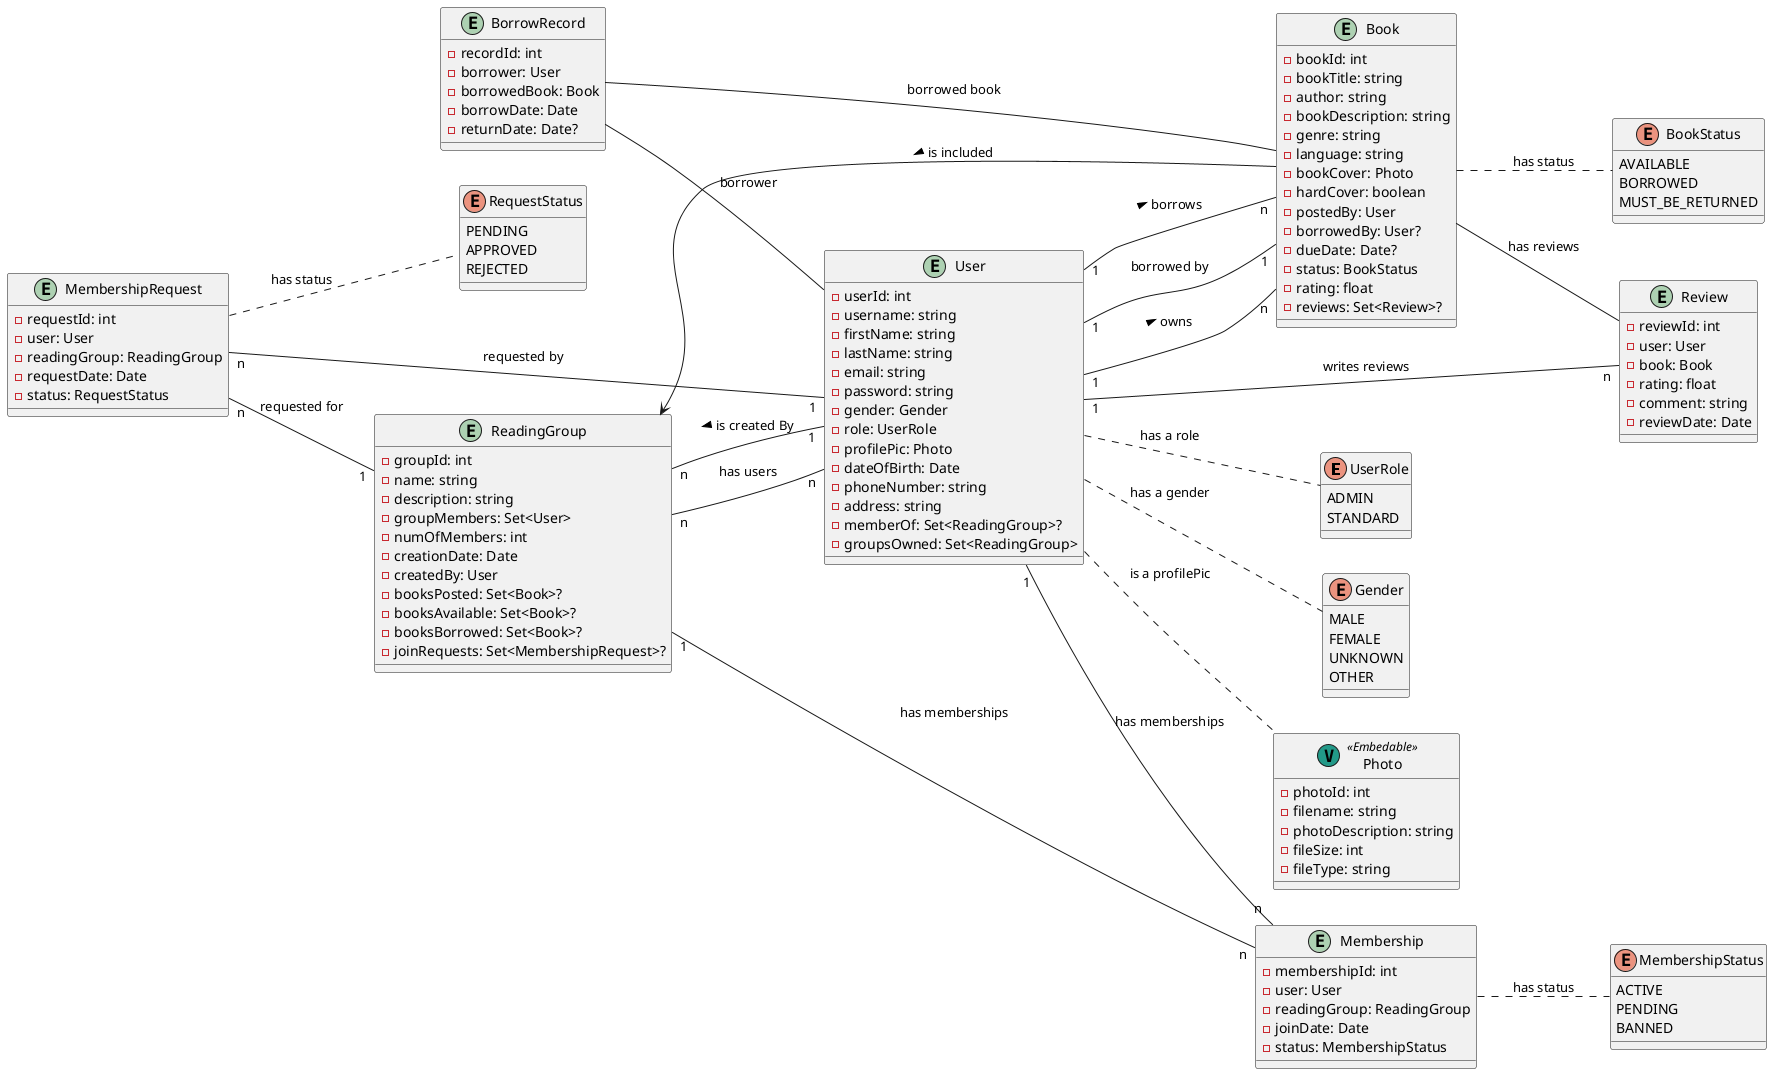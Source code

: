 @startuml

left to right direction

enum UserRole {
  ADMIN
  STANDARD
}

entity BorrowRecord {
  -recordId: int
  -borrower: User
  -borrowedBook: Book
  -borrowDate: Date
  -returnDate: Date?
}

entity Review {
  -reviewId: int
  -user: User
  -book: Book
  -rating: float
  -comment: string
  -reviewDate: Date
}

enum RequestStatus {
  PENDING
  APPROVED
  REJECTED
}

entity Book {
  -bookId: int
  -bookTitle: string
  -author: string
  -bookDescription: string
  -genre: string
  - language: string
  -bookCover: Photo
  -hardCover: boolean
  -postedBy: User
  -borrowedBy: User?
  -dueDate: Date?
  -status: BookStatus
  -rating: float
  -reviews: Set<Review>?
}

entity User {
  -userId: int
  -username: string
  -firstName: string
  -lastName: string
  -email: string
  -password: string
  -gender: Gender
  -role: UserRole
  -profilePic: Photo
  -dateOfBirth: Date
  -phoneNumber: string
  -address: string
  -memberOf: Set<ReadingGroup>?
  -groupsOwned: Set<ReadingGroup>
}

entity ReadingGroup {
  -groupId: int
  -name: string
  -description: string
  -groupMembers: Set<User>
  -numOfMembers: int
  -creationDate: Date
  -createdBy: User
  -booksPosted: Set<Book>?
  -booksAvailable: Set<Book>?
  -booksBorrowed: Set<Book>?
  -joinRequests: Set<MembershipRequest>?
}

enum MembershipStatus {
  ACTIVE
  PENDING
  BANNED
}

entity MembershipRequest {
  -requestId: int
  -user: User
  -readingGroup: ReadingGroup
  -requestDate: Date
  -status: RequestStatus
}

enum BookStatus {
  AVAILABLE
  BORROWED
  MUST_BE_RETURNED
}

enum Gender {
  MALE
  FEMALE
  UNKNOWN
  OTHER
}

entity Membership {
  -membershipId: int
  -user: User
  -readingGroup: ReadingGroup
  -joinDate: Date
  -status: MembershipStatus
}

class Photo << (V,#229988) Embedable>> {
  -photoId: int
  -filename: string
  -photoDescription: string
  -fileSize: int
  -fileType: string
}

User .. UserRole : has a role
User .. Photo : is a profilePic
User .. Gender : has a gender
User "1" -- "n" Book : > borrows
User "1" -- "n" Book : > owns
Book "1" -- "1" User :  borrowed by
ReadingGroup <-- Book : < is included
ReadingGroup "n" -- "n" User : has users
ReadingGroup "n" -- "1" User : < is created By
BorrowRecord -- User : borrower
BorrowRecord -- Book : borrowed book
Book -- Review : has reviews
User "1" -- "n" Review : writes reviews
User "1" -- "n" Membership : has memberships
ReadingGroup "1" -- "n" Membership : has memberships
MembershipRequest "n" -- "1" User : requested by
MembershipRequest "n" -- "1" ReadingGroup : requested for
Book .. BookStatus : has status
Membership .. MembershipStatus : has status
MembershipRequest .. RequestStatus : has status

@enduml
